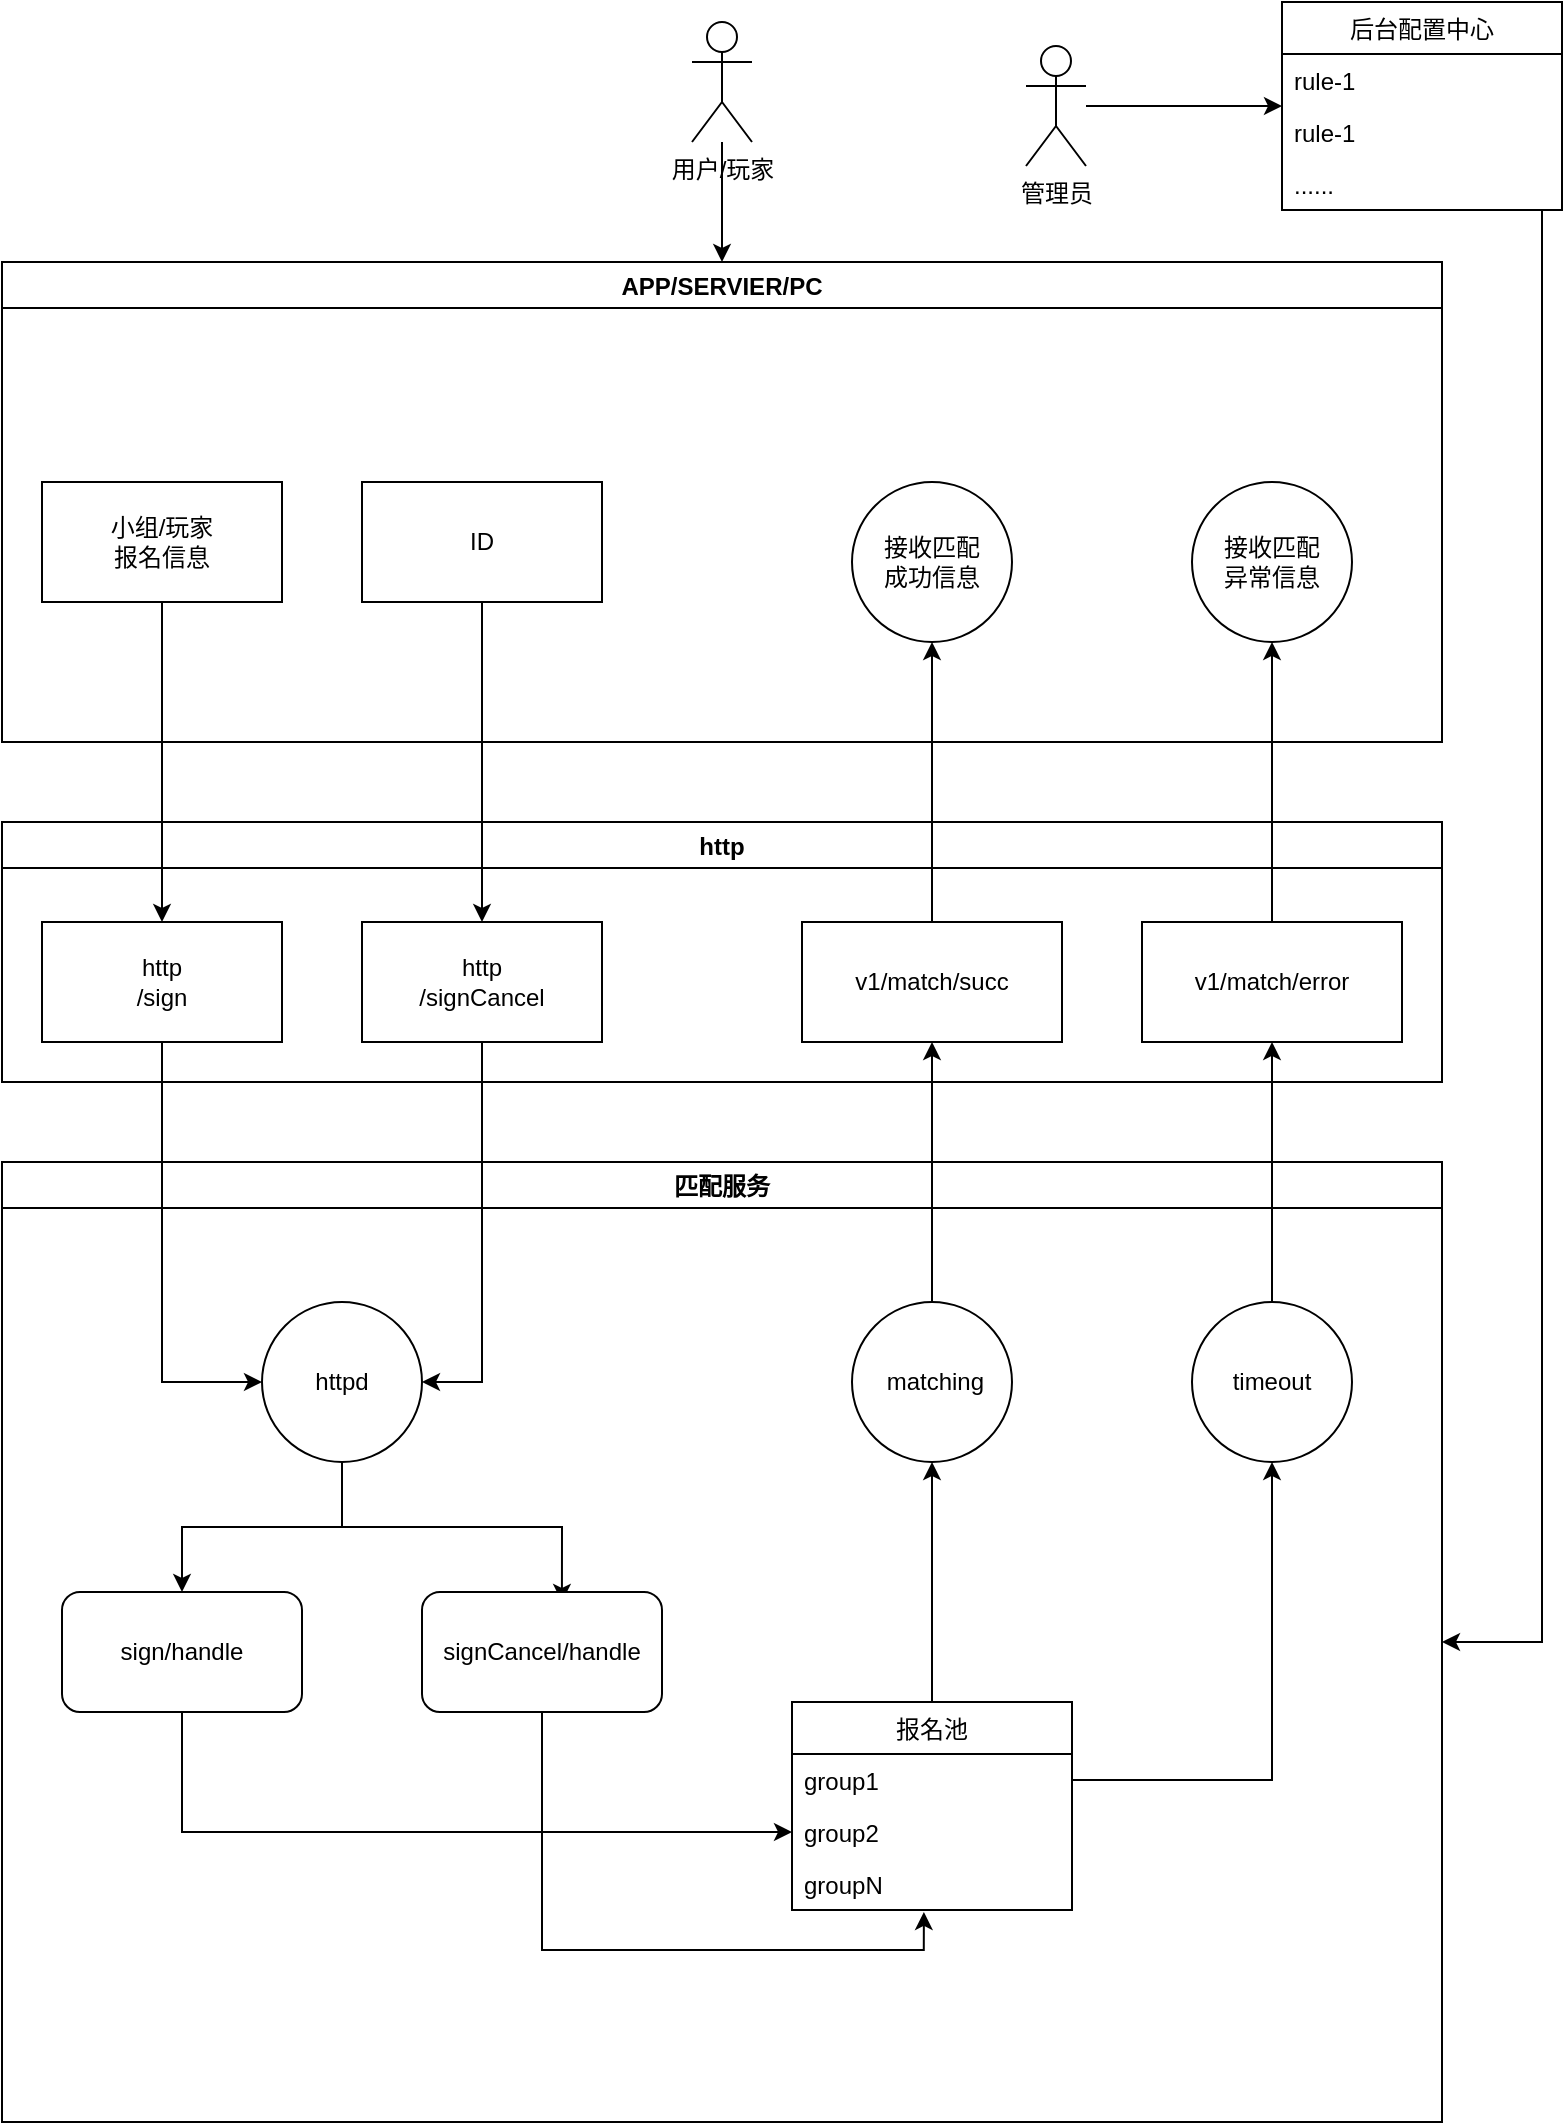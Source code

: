 <mxfile version="14.8.2" type="github">
  <diagram id="oreRLML-fIO5NJBekv-O" name="Page-1">
    <mxGraphModel dx="2946" dy="1064" grid="1" gridSize="10" guides="1" tooltips="1" connect="1" arrows="1" fold="1" page="1" pageScale="1" pageWidth="827" pageHeight="1169" math="0" shadow="0">
      <root>
        <mxCell id="0" />
        <mxCell id="1" parent="0" />
        <mxCell id="J0xB7BxQOzIGuj7F1EcN-8" value="匹配服务" style="swimlane;" parent="1" vertex="1">
          <mxGeometry x="20" y="600" width="720" height="480" as="geometry" />
        </mxCell>
        <mxCell id="J0xB7BxQOzIGuj7F1EcN-37" style="edgeStyle=orthogonalEdgeStyle;rounded=0;orthogonalLoop=1;jettySize=auto;html=1;" parent="J0xB7BxQOzIGuj7F1EcN-8" source="J0xB7BxQOzIGuj7F1EcN-9" target="J0xB7BxQOzIGuj7F1EcN-11" edge="1">
          <mxGeometry relative="1" as="geometry" />
        </mxCell>
        <mxCell id="J0xB7BxQOzIGuj7F1EcN-38" style="edgeStyle=orthogonalEdgeStyle;rounded=0;orthogonalLoop=1;jettySize=auto;html=1;entryX=0.583;entryY=0.083;entryDx=0;entryDy=0;entryPerimeter=0;" parent="J0xB7BxQOzIGuj7F1EcN-8" source="J0xB7BxQOzIGuj7F1EcN-9" target="J0xB7BxQOzIGuj7F1EcN-21" edge="1">
          <mxGeometry relative="1" as="geometry" />
        </mxCell>
        <mxCell id="J0xB7BxQOzIGuj7F1EcN-9" value="httpd" style="ellipse;whiteSpace=wrap;html=1;aspect=fixed;" parent="J0xB7BxQOzIGuj7F1EcN-8" vertex="1">
          <mxGeometry x="130" y="70" width="80" height="80" as="geometry" />
        </mxCell>
        <mxCell id="J0xB7BxQOzIGuj7F1EcN-39" style="edgeStyle=orthogonalEdgeStyle;rounded=0;orthogonalLoop=1;jettySize=auto;html=1;" parent="J0xB7BxQOzIGuj7F1EcN-8" source="J0xB7BxQOzIGuj7F1EcN-11" target="J0xB7BxQOzIGuj7F1EcN-15" edge="1">
          <mxGeometry relative="1" as="geometry" />
        </mxCell>
        <mxCell id="J0xB7BxQOzIGuj7F1EcN-11" value="sign/handle" style="rounded=1;whiteSpace=wrap;html=1;" parent="J0xB7BxQOzIGuj7F1EcN-8" vertex="1">
          <mxGeometry x="30" y="215" width="120" height="60" as="geometry" />
        </mxCell>
        <mxCell id="J0xB7BxQOzIGuj7F1EcN-48" style="edgeStyle=orthogonalEdgeStyle;rounded=0;orthogonalLoop=1;jettySize=auto;html=1;" parent="J0xB7BxQOzIGuj7F1EcN-8" source="J0xB7BxQOzIGuj7F1EcN-13" target="J0xB7BxQOzIGuj7F1EcN-17" edge="1">
          <mxGeometry relative="1" as="geometry" />
        </mxCell>
        <mxCell id="J0xB7BxQOzIGuj7F1EcN-13" value="报名池" style="swimlane;fontStyle=0;childLayout=stackLayout;horizontal=1;startSize=26;fillColor=none;horizontalStack=0;resizeParent=1;resizeParentMax=0;resizeLast=0;collapsible=1;marginBottom=0;" parent="J0xB7BxQOzIGuj7F1EcN-8" vertex="1">
          <mxGeometry x="395" y="270" width="140" height="104" as="geometry" />
        </mxCell>
        <mxCell id="J0xB7BxQOzIGuj7F1EcN-14" value="group1" style="text;strokeColor=none;fillColor=none;align=left;verticalAlign=top;spacingLeft=4;spacingRight=4;overflow=hidden;rotatable=0;points=[[0,0.5],[1,0.5]];portConstraint=eastwest;" parent="J0xB7BxQOzIGuj7F1EcN-13" vertex="1">
          <mxGeometry y="26" width="140" height="26" as="geometry" />
        </mxCell>
        <mxCell id="J0xB7BxQOzIGuj7F1EcN-15" value="group2" style="text;strokeColor=none;fillColor=none;align=left;verticalAlign=top;spacingLeft=4;spacingRight=4;overflow=hidden;rotatable=0;points=[[0,0.5],[1,0.5]];portConstraint=eastwest;" parent="J0xB7BxQOzIGuj7F1EcN-13" vertex="1">
          <mxGeometry y="52" width="140" height="26" as="geometry" />
        </mxCell>
        <mxCell id="J0xB7BxQOzIGuj7F1EcN-16" value="groupN" style="text;strokeColor=none;fillColor=none;align=left;verticalAlign=top;spacingLeft=4;spacingRight=4;overflow=hidden;rotatable=0;points=[[0,0.5],[1,0.5]];portConstraint=eastwest;" parent="J0xB7BxQOzIGuj7F1EcN-13" vertex="1">
          <mxGeometry y="78" width="140" height="26" as="geometry" />
        </mxCell>
        <mxCell id="J0xB7BxQOzIGuj7F1EcN-17" value="&amp;nbsp;matching" style="ellipse;whiteSpace=wrap;html=1;aspect=fixed;" parent="J0xB7BxQOzIGuj7F1EcN-8" vertex="1">
          <mxGeometry x="425" y="70" width="80" height="80" as="geometry" />
        </mxCell>
        <mxCell id="J0xB7BxQOzIGuj7F1EcN-47" style="edgeStyle=orthogonalEdgeStyle;rounded=0;orthogonalLoop=1;jettySize=auto;html=1;entryX=0.471;entryY=1.038;entryDx=0;entryDy=0;entryPerimeter=0;" parent="J0xB7BxQOzIGuj7F1EcN-8" source="J0xB7BxQOzIGuj7F1EcN-21" target="J0xB7BxQOzIGuj7F1EcN-16" edge="1">
          <mxGeometry relative="1" as="geometry" />
        </mxCell>
        <mxCell id="J0xB7BxQOzIGuj7F1EcN-21" value="signCancel/handle" style="rounded=1;whiteSpace=wrap;html=1;" parent="J0xB7BxQOzIGuj7F1EcN-8" vertex="1">
          <mxGeometry x="210" y="215" width="120" height="60" as="geometry" />
        </mxCell>
        <mxCell id="J0xB7BxQOzIGuj7F1EcN-25" value="timeout" style="ellipse;whiteSpace=wrap;html=1;aspect=fixed;" parent="J0xB7BxQOzIGuj7F1EcN-8" vertex="1">
          <mxGeometry x="595" y="70" width="80" height="80" as="geometry" />
        </mxCell>
        <mxCell id="J0xB7BxQOzIGuj7F1EcN-46" style="edgeStyle=orthogonalEdgeStyle;rounded=0;orthogonalLoop=1;jettySize=auto;html=1;entryX=0.5;entryY=1;entryDx=0;entryDy=0;" parent="J0xB7BxQOzIGuj7F1EcN-8" source="J0xB7BxQOzIGuj7F1EcN-14" target="J0xB7BxQOzIGuj7F1EcN-25" edge="1">
          <mxGeometry relative="1" as="geometry" />
        </mxCell>
        <mxCell id="J0xB7BxQOzIGuj7F1EcN-18" value="APP/SERVIER/PC" style="swimlane;" parent="1" vertex="1">
          <mxGeometry x="20" y="150" width="720" height="240" as="geometry" />
        </mxCell>
        <mxCell id="J0xB7BxQOzIGuj7F1EcN-2" value="小组/玩家&lt;br&gt;报名信息" style="rounded=0;whiteSpace=wrap;html=1;" parent="J0xB7BxQOzIGuj7F1EcN-18" vertex="1">
          <mxGeometry x="20" y="110" width="120" height="60" as="geometry" />
        </mxCell>
        <mxCell id="J0xB7BxQOzIGuj7F1EcN-19" value="ID" style="rounded=0;whiteSpace=wrap;html=1;" parent="J0xB7BxQOzIGuj7F1EcN-18" vertex="1">
          <mxGeometry x="180" y="110" width="120" height="60" as="geometry" />
        </mxCell>
        <mxCell id="PXDiuTHxM-yWdiHdvYmS-19" value="接收匹配&lt;br&gt;成功信息" style="ellipse;whiteSpace=wrap;html=1;aspect=fixed;" vertex="1" parent="J0xB7BxQOzIGuj7F1EcN-18">
          <mxGeometry x="425" y="110" width="80" height="80" as="geometry" />
        </mxCell>
        <mxCell id="PXDiuTHxM-yWdiHdvYmS-21" value="接收匹配&lt;br&gt;异常信息" style="ellipse;whiteSpace=wrap;html=1;aspect=fixed;" vertex="1" parent="J0xB7BxQOzIGuj7F1EcN-18">
          <mxGeometry x="595" y="110" width="80" height="80" as="geometry" />
        </mxCell>
        <mxCell id="J0xB7BxQOzIGuj7F1EcN-24" value="http" style="swimlane;" parent="1" vertex="1">
          <mxGeometry x="20" y="430" width="720" height="130" as="geometry" />
        </mxCell>
        <mxCell id="J0xB7BxQOzIGuj7F1EcN-26" value="v1/match/succ" style="rounded=0;whiteSpace=wrap;html=1;" parent="J0xB7BxQOzIGuj7F1EcN-24" vertex="1">
          <mxGeometry x="400" y="50" width="130" height="60" as="geometry" />
        </mxCell>
        <mxCell id="J0xB7BxQOzIGuj7F1EcN-27" value="v1/match/error" style="rounded=0;whiteSpace=wrap;html=1;" parent="J0xB7BxQOzIGuj7F1EcN-24" vertex="1">
          <mxGeometry x="570" y="50" width="130" height="60" as="geometry" />
        </mxCell>
        <mxCell id="J0xB7BxQOzIGuj7F1EcN-31" value="http&lt;br&gt;/sign" style="rounded=0;whiteSpace=wrap;html=1;" parent="J0xB7BxQOzIGuj7F1EcN-24" vertex="1">
          <mxGeometry x="20" y="50" width="120" height="60" as="geometry" />
        </mxCell>
        <mxCell id="J0xB7BxQOzIGuj7F1EcN-32" value="http&lt;br&gt;/signCancel" style="rounded=0;whiteSpace=wrap;html=1;" parent="J0xB7BxQOzIGuj7F1EcN-24" vertex="1">
          <mxGeometry x="180" y="50" width="120" height="60" as="geometry" />
        </mxCell>
        <mxCell id="J0xB7BxQOzIGuj7F1EcN-33" style="edgeStyle=orthogonalEdgeStyle;rounded=0;orthogonalLoop=1;jettySize=auto;html=1;" parent="1" source="J0xB7BxQOzIGuj7F1EcN-2" target="J0xB7BxQOzIGuj7F1EcN-31" edge="1">
          <mxGeometry relative="1" as="geometry" />
        </mxCell>
        <mxCell id="J0xB7BxQOzIGuj7F1EcN-34" style="edgeStyle=orthogonalEdgeStyle;rounded=0;orthogonalLoop=1;jettySize=auto;html=1;" parent="1" source="J0xB7BxQOzIGuj7F1EcN-19" target="J0xB7BxQOzIGuj7F1EcN-32" edge="1">
          <mxGeometry relative="1" as="geometry" />
        </mxCell>
        <mxCell id="J0xB7BxQOzIGuj7F1EcN-35" style="edgeStyle=orthogonalEdgeStyle;rounded=0;orthogonalLoop=1;jettySize=auto;html=1;entryX=0;entryY=0.5;entryDx=0;entryDy=0;" parent="1" source="J0xB7BxQOzIGuj7F1EcN-31" target="J0xB7BxQOzIGuj7F1EcN-9" edge="1">
          <mxGeometry relative="1" as="geometry" />
        </mxCell>
        <mxCell id="J0xB7BxQOzIGuj7F1EcN-36" style="edgeStyle=orthogonalEdgeStyle;rounded=0;orthogonalLoop=1;jettySize=auto;html=1;entryX=1;entryY=0.5;entryDx=0;entryDy=0;" parent="1" source="J0xB7BxQOzIGuj7F1EcN-32" target="J0xB7BxQOzIGuj7F1EcN-9" edge="1">
          <mxGeometry relative="1" as="geometry" />
        </mxCell>
        <mxCell id="J0xB7BxQOzIGuj7F1EcN-41" style="edgeStyle=orthogonalEdgeStyle;rounded=0;orthogonalLoop=1;jettySize=auto;html=1;entryX=0.5;entryY=1;entryDx=0;entryDy=0;" parent="1" source="J0xB7BxQOzIGuj7F1EcN-25" target="J0xB7BxQOzIGuj7F1EcN-27" edge="1">
          <mxGeometry relative="1" as="geometry" />
        </mxCell>
        <mxCell id="J0xB7BxQOzIGuj7F1EcN-42" style="edgeStyle=orthogonalEdgeStyle;rounded=0;orthogonalLoop=1;jettySize=auto;html=1;entryX=0.5;entryY=1;entryDx=0;entryDy=0;" parent="1" source="J0xB7BxQOzIGuj7F1EcN-17" target="J0xB7BxQOzIGuj7F1EcN-26" edge="1">
          <mxGeometry relative="1" as="geometry" />
        </mxCell>
        <mxCell id="PXDiuTHxM-yWdiHdvYmS-23" style="edgeStyle=orthogonalEdgeStyle;rounded=0;orthogonalLoop=1;jettySize=auto;html=1;entryX=1;entryY=0.5;entryDx=0;entryDy=0;" edge="1" parent="1" source="PXDiuTHxM-yWdiHdvYmS-7" target="J0xB7BxQOzIGuj7F1EcN-8">
          <mxGeometry relative="1" as="geometry">
            <Array as="points">
              <mxPoint x="790" y="840" />
            </Array>
          </mxGeometry>
        </mxCell>
        <mxCell id="PXDiuTHxM-yWdiHdvYmS-7" value="后台配置中心" style="swimlane;fontStyle=0;childLayout=stackLayout;horizontal=1;startSize=26;fillColor=none;horizontalStack=0;resizeParent=1;resizeParentMax=0;resizeLast=0;collapsible=1;marginBottom=0;" vertex="1" parent="1">
          <mxGeometry x="660" y="20" width="140" height="104" as="geometry" />
        </mxCell>
        <mxCell id="PXDiuTHxM-yWdiHdvYmS-8" value="rule-1" style="text;strokeColor=none;fillColor=none;align=left;verticalAlign=top;spacingLeft=4;spacingRight=4;overflow=hidden;rotatable=0;points=[[0,0.5],[1,0.5]];portConstraint=eastwest;" vertex="1" parent="PXDiuTHxM-yWdiHdvYmS-7">
          <mxGeometry y="26" width="140" height="26" as="geometry" />
        </mxCell>
        <mxCell id="PXDiuTHxM-yWdiHdvYmS-9" value="rule-1" style="text;strokeColor=none;fillColor=none;align=left;verticalAlign=top;spacingLeft=4;spacingRight=4;overflow=hidden;rotatable=0;points=[[0,0.5],[1,0.5]];portConstraint=eastwest;" vertex="1" parent="PXDiuTHxM-yWdiHdvYmS-7">
          <mxGeometry y="52" width="140" height="26" as="geometry" />
        </mxCell>
        <mxCell id="PXDiuTHxM-yWdiHdvYmS-11" value="......" style="text;strokeColor=none;fillColor=none;align=left;verticalAlign=top;spacingLeft=4;spacingRight=4;overflow=hidden;rotatable=0;points=[[0,0.5],[1,0.5]];portConstraint=eastwest;" vertex="1" parent="PXDiuTHxM-yWdiHdvYmS-7">
          <mxGeometry y="78" width="140" height="26" as="geometry" />
        </mxCell>
        <mxCell id="PXDiuTHxM-yWdiHdvYmS-25" style="edgeStyle=orthogonalEdgeStyle;rounded=0;orthogonalLoop=1;jettySize=auto;html=1;" edge="1" parent="1" source="PXDiuTHxM-yWdiHdvYmS-14" target="PXDiuTHxM-yWdiHdvYmS-7">
          <mxGeometry relative="1" as="geometry" />
        </mxCell>
        <mxCell id="PXDiuTHxM-yWdiHdvYmS-14" value="管理员" style="shape=umlActor;verticalLabelPosition=bottom;verticalAlign=top;html=1;outlineConnect=0;" vertex="1" parent="1">
          <mxGeometry x="532" y="42" width="30" height="60" as="geometry" />
        </mxCell>
        <mxCell id="PXDiuTHxM-yWdiHdvYmS-18" style="edgeStyle=orthogonalEdgeStyle;rounded=0;orthogonalLoop=1;jettySize=auto;html=1;" edge="1" parent="1" source="PXDiuTHxM-yWdiHdvYmS-17" target="J0xB7BxQOzIGuj7F1EcN-18">
          <mxGeometry relative="1" as="geometry" />
        </mxCell>
        <mxCell id="PXDiuTHxM-yWdiHdvYmS-17" value="用户/玩家" style="shape=umlActor;verticalLabelPosition=bottom;verticalAlign=top;html=1;outlineConnect=0;" vertex="1" parent="1">
          <mxGeometry x="365" y="30" width="30" height="60" as="geometry" />
        </mxCell>
        <mxCell id="PXDiuTHxM-yWdiHdvYmS-20" style="edgeStyle=orthogonalEdgeStyle;rounded=0;orthogonalLoop=1;jettySize=auto;html=1;" edge="1" parent="1" source="J0xB7BxQOzIGuj7F1EcN-26" target="PXDiuTHxM-yWdiHdvYmS-19">
          <mxGeometry relative="1" as="geometry" />
        </mxCell>
        <mxCell id="PXDiuTHxM-yWdiHdvYmS-22" style="edgeStyle=orthogonalEdgeStyle;rounded=0;orthogonalLoop=1;jettySize=auto;html=1;entryX=0.5;entryY=1;entryDx=0;entryDy=0;" edge="1" parent="1" source="J0xB7BxQOzIGuj7F1EcN-27" target="PXDiuTHxM-yWdiHdvYmS-21">
          <mxGeometry relative="1" as="geometry" />
        </mxCell>
      </root>
    </mxGraphModel>
  </diagram>
</mxfile>
